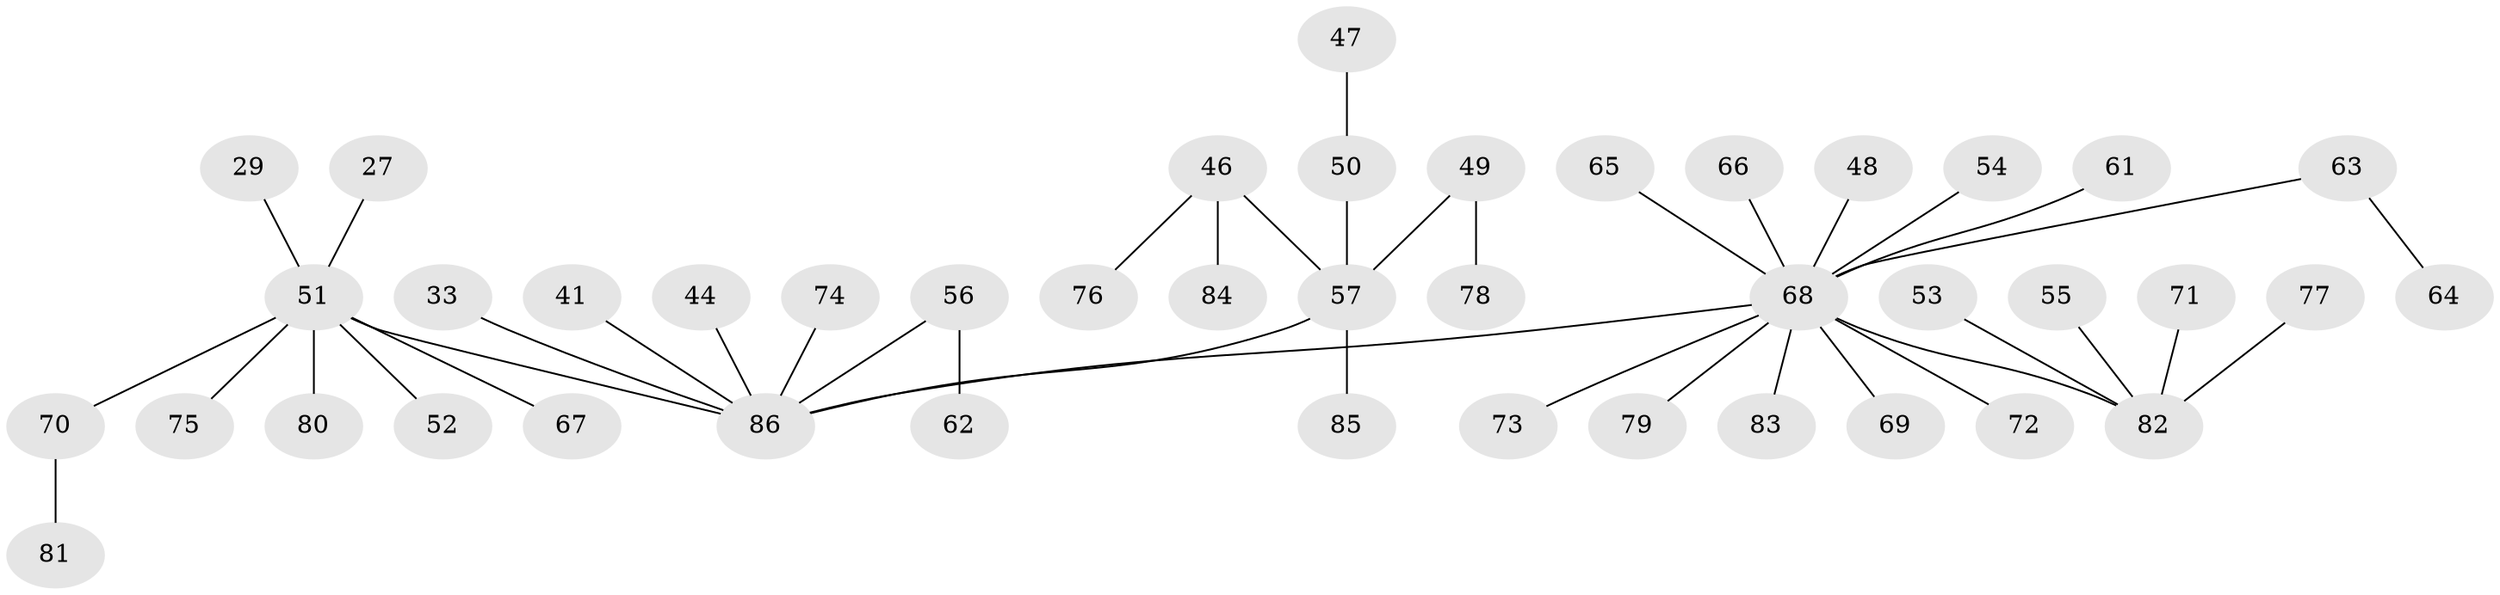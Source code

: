 // original degree distribution, {4: 0.11627906976744186, 6: 0.011627906976744186, 3: 0.18604651162790697, 5: 0.011627906976744186, 1: 0.5, 2: 0.1744186046511628}
// Generated by graph-tools (version 1.1) at 2025/42/03/09/25 04:42:09]
// undirected, 43 vertices, 42 edges
graph export_dot {
graph [start="1"]
  node [color=gray90,style=filled];
  27;
  29;
  33;
  41;
  44 [super="+24"];
  46 [super="+35"];
  47;
  48;
  49;
  50 [super="+36"];
  51 [super="+26"];
  52;
  53;
  54;
  55;
  56;
  57 [super="+20+34"];
  61;
  62;
  63;
  64;
  65;
  66;
  67;
  68 [super="+32+19+60+23+39+37+45+42+58+59"];
  69;
  70;
  71;
  72;
  73;
  74;
  75;
  76;
  77;
  78;
  79;
  80;
  81;
  82 [super="+38+43"];
  83;
  84;
  85;
  86 [super="+9+10"];
  27 -- 51;
  29 -- 51;
  33 -- 86;
  41 -- 86;
  44 -- 86;
  46 -- 76;
  46 -- 57 [weight=2];
  46 -- 84;
  47 -- 50;
  48 -- 68;
  49 -- 78;
  49 -- 57;
  50 -- 57;
  51 -- 52;
  51 -- 75;
  51 -- 80;
  51 -- 67;
  51 -- 70;
  51 -- 86;
  53 -- 82;
  54 -- 68;
  55 -- 82;
  56 -- 62;
  56 -- 86;
  57 -- 85;
  57 -- 86;
  61 -- 68;
  63 -- 64;
  63 -- 68;
  65 -- 68;
  66 -- 68;
  68 -- 69;
  68 -- 73;
  68 -- 83;
  68 -- 86;
  68 -- 82;
  68 -- 72;
  68 -- 79;
  70 -- 81;
  71 -- 82;
  74 -- 86;
  77 -- 82;
}
